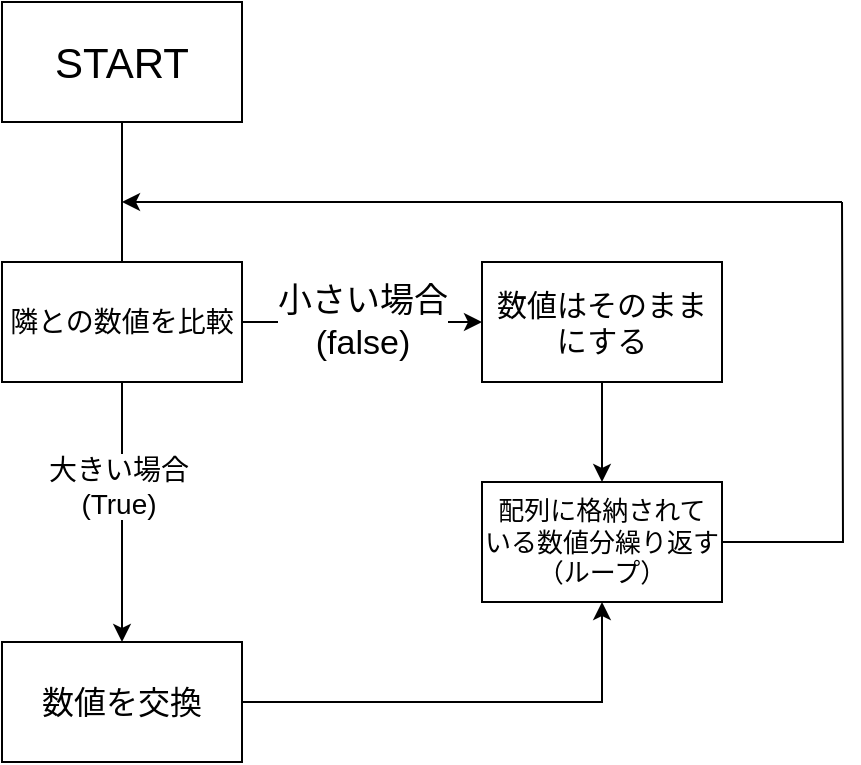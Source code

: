 <mxfile version="13.8.0" type="github">
  <diagram id="zz4J_zeyeDPSYXP4pqU5" name="Page-1">
    <mxGraphModel dx="1350" dy="711" grid="1" gridSize="10" guides="1" tooltips="1" connect="1" arrows="1" fold="1" page="1" pageScale="1" pageWidth="827" pageHeight="1169" math="0" shadow="0">
      <root>
        <mxCell id="0" />
        <mxCell id="1" parent="0" />
        <mxCell id="GnammL_zW7rf_ZhL0HVK-3" style="edgeStyle=orthogonalEdgeStyle;rounded=0;orthogonalLoop=1;jettySize=auto;html=1;exitX=0.5;exitY=1;exitDx=0;exitDy=0;entryX=0.5;entryY=0;entryDx=0;entryDy=0;" parent="1" source="GnammL_zW7rf_ZhL0HVK-1" target="GnammL_zW7rf_ZhL0HVK-2" edge="1">
          <mxGeometry relative="1" as="geometry">
            <Array as="points">
              <mxPoint x="400" y="210" />
              <mxPoint x="400" y="210" />
            </Array>
          </mxGeometry>
        </mxCell>
        <mxCell id="GnammL_zW7rf_ZhL0HVK-1" value="&lt;div style=&quot;font-size: 21px&quot;&gt;START&lt;/div&gt;" style="rounded=0;whiteSpace=wrap;html=1;" parent="1" vertex="1">
          <mxGeometry x="340" y="70" width="120" height="60" as="geometry" />
        </mxCell>
        <mxCell id="GnammL_zW7rf_ZhL0HVK-4" style="edgeStyle=orthogonalEdgeStyle;rounded=0;orthogonalLoop=1;jettySize=auto;html=1;fontSize=14;entryX=0.5;entryY=0;entryDx=0;entryDy=0;" parent="1" source="GnammL_zW7rf_ZhL0HVK-2" target="GnammL_zW7rf_ZhL0HVK-7" edge="1">
          <mxGeometry relative="1" as="geometry">
            <mxPoint x="400" y="330" as="targetPoint" />
          </mxGeometry>
        </mxCell>
        <mxCell id="GnammL_zW7rf_ZhL0HVK-6" value="&lt;div&gt;大きい場合&lt;/div&gt;&lt;div&gt;(True)&lt;br&gt;&lt;/div&gt;" style="edgeLabel;html=1;align=center;verticalAlign=middle;resizable=0;points=[];fontSize=14;" parent="GnammL_zW7rf_ZhL0HVK-4" vertex="1" connectable="0">
          <mxGeometry x="-0.2" y="-2" relative="1" as="geometry">
            <mxPoint as="offset" />
          </mxGeometry>
        </mxCell>
        <mxCell id="GnammL_zW7rf_ZhL0HVK-9" style="edgeStyle=orthogonalEdgeStyle;rounded=0;orthogonalLoop=1;jettySize=auto;html=1;entryX=0;entryY=0.5;entryDx=0;entryDy=0;fontSize=14;" parent="1" source="GnammL_zW7rf_ZhL0HVK-2" target="GnammL_zW7rf_ZhL0HVK-8" edge="1">
          <mxGeometry relative="1" as="geometry" />
        </mxCell>
        <mxCell id="GnammL_zW7rf_ZhL0HVK-10" value="&lt;div&gt;&lt;font style=&quot;font-size: 17px&quot;&gt;小さい場合&lt;/font&gt;&lt;/div&gt;&lt;div&gt;&lt;font style=&quot;font-size: 17px&quot;&gt;(false)&lt;br&gt;&lt;/font&gt;&lt;/div&gt;" style="edgeLabel;html=1;align=center;verticalAlign=middle;resizable=0;points=[];fontSize=14;" parent="GnammL_zW7rf_ZhL0HVK-9" vertex="1" connectable="0">
          <mxGeometry x="-0.25" y="-3" relative="1" as="geometry">
            <mxPoint x="15" y="-3" as="offset" />
          </mxGeometry>
        </mxCell>
        <mxCell id="GnammL_zW7rf_ZhL0HVK-2" value="隣との数値を比較" style="rounded=0;whiteSpace=wrap;html=1;fontSize=14;" parent="1" vertex="1">
          <mxGeometry x="340" y="200" width="120" height="60" as="geometry" />
        </mxCell>
        <mxCell id="27N5OFfCC09W6TffT3J2-2" style="edgeStyle=orthogonalEdgeStyle;rounded=0;orthogonalLoop=1;jettySize=auto;html=1;entryX=0.5;entryY=1;entryDx=0;entryDy=0;" edge="1" parent="1" source="GnammL_zW7rf_ZhL0HVK-7" target="GnammL_zW7rf_ZhL0HVK-13">
          <mxGeometry relative="1" as="geometry" />
        </mxCell>
        <mxCell id="GnammL_zW7rf_ZhL0HVK-7" value="&lt;font style=&quot;font-size: 16px&quot;&gt;数値を交換&lt;/font&gt;" style="rounded=0;whiteSpace=wrap;html=1;fontSize=14;" parent="1" vertex="1">
          <mxGeometry x="340" y="390" width="120" height="60" as="geometry" />
        </mxCell>
        <mxCell id="27N5OFfCC09W6TffT3J2-8" style="edgeStyle=orthogonalEdgeStyle;rounded=0;orthogonalLoop=1;jettySize=auto;html=1;entryX=0.5;entryY=0;entryDx=0;entryDy=0;" edge="1" parent="1" source="GnammL_zW7rf_ZhL0HVK-8" target="GnammL_zW7rf_ZhL0HVK-13">
          <mxGeometry relative="1" as="geometry" />
        </mxCell>
        <mxCell id="GnammL_zW7rf_ZhL0HVK-8" value="&lt;font style=&quot;font-size: 15px&quot;&gt;数値はそのままにする&lt;/font&gt;" style="rounded=0;whiteSpace=wrap;html=1;fontSize=14;" parent="1" vertex="1">
          <mxGeometry x="580" y="200" width="120" height="60" as="geometry" />
        </mxCell>
        <mxCell id="GnammL_zW7rf_ZhL0HVK-13" value="&lt;div style=&quot;font-size: 13px&quot;&gt;&lt;font style=&quot;font-size: 13px&quot;&gt;配列に格納されて&lt;/font&gt;&lt;/div&gt;&lt;div style=&quot;font-size: 13px&quot;&gt;&lt;font style=&quot;font-size: 13px&quot;&gt;いる数値分繰り返す&lt;br&gt;&lt;/font&gt;&lt;/div&gt;&lt;div style=&quot;font-size: 13px&quot;&gt;&lt;font style=&quot;font-size: 13px&quot;&gt;&lt;font style=&quot;font-size: 13px&quot;&gt;（ループ）&lt;/font&gt;&lt;br&gt;&lt;/font&gt;&lt;/div&gt;" style="rounded=0;whiteSpace=wrap;html=1;fontSize=14;" parent="1" vertex="1">
          <mxGeometry x="580" y="310" width="120" height="60" as="geometry" />
        </mxCell>
        <mxCell id="27N5OFfCC09W6TffT3J2-35" style="edgeStyle=orthogonalEdgeStyle;rounded=0;jumpStyle=arc;orthogonalLoop=1;jettySize=auto;html=1;strokeColor=#000000;" edge="1" parent="1">
          <mxGeometry relative="1" as="geometry">
            <mxPoint x="400" y="170" as="targetPoint" />
            <mxPoint x="760" y="170" as="sourcePoint" />
          </mxGeometry>
        </mxCell>
        <mxCell id="27N5OFfCC09W6TffT3J2-33" style="edgeStyle=orthogonalEdgeStyle;jumpStyle=arc;orthogonalLoop=1;jettySize=auto;html=1;strokeColor=#000000;verticalAlign=bottom;horizontal=0;fontStyle=0;align=right;labelBackgroundColor=#ffffff;rounded=0;endArrow=none;endFill=0;" edge="1" parent="1" source="GnammL_zW7rf_ZhL0HVK-13">
          <mxGeometry relative="1" as="geometry">
            <mxPoint x="760" y="170" as="targetPoint" />
          </mxGeometry>
        </mxCell>
      </root>
    </mxGraphModel>
  </diagram>
</mxfile>
